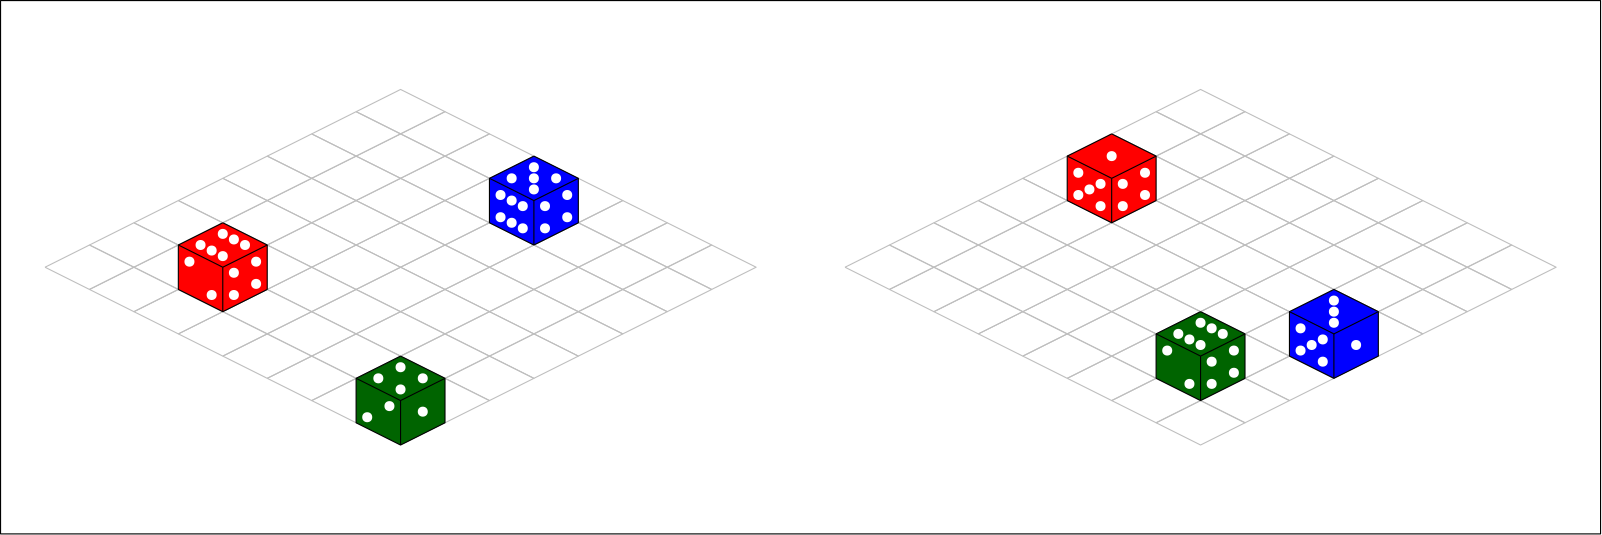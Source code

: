 <?xml version="1.0"?>
<!DOCTYPE ipe SYSTEM "ipe.dtd">
<ipe version="70005" creator="Ipe 7.1.5">
<info created="D:20140607204903" modified="D:20150103173625"/>
<ipestyle name="basic">
<symbol name="arrow/arc(spx)">
<path stroke="sym-stroke" fill="sym-stroke" pen="sym-pen">
0 0 m
-1 0.333 l
-1 -0.333 l
h
</path>
</symbol>
<symbol name="arrow/farc(spx)">
<path stroke="sym-stroke" fill="white" pen="sym-pen">
0 0 m
-1 0.333 l
-1 -0.333 l
h
</path>
</symbol>
<symbol name="mark/circle(sx)" transformations="translations">
<path fill="sym-stroke">
0.6 0 0 0.6 0 0 e
0.4 0 0 0.4 0 0 e
</path>
</symbol>
<symbol name="mark/disk(sx)" transformations="translations">
<path fill="sym-stroke">
0.6 0 0 0.6 0 0 e
</path>
</symbol>
<symbol name="mark/fdisk(sfx)" transformations="translations">
<group>
<path fill="sym-fill">
0.5 0 0 0.5 0 0 e
</path>
<path fill="sym-stroke" fillrule="eofill">
0.6 0 0 0.6 0 0 e
0.4 0 0 0.4 0 0 e
</path>
</group>
</symbol>
<symbol name="mark/box(sx)" transformations="translations">
<path fill="sym-stroke" fillrule="eofill">
-0.6 -0.6 m
0.6 -0.6 l
0.6 0.6 l
-0.6 0.6 l
h
-0.4 -0.4 m
0.4 -0.4 l
0.4 0.4 l
-0.4 0.4 l
h
</path>
</symbol>
<symbol name="mark/square(sx)" transformations="translations">
<path fill="sym-stroke">
-0.6 -0.6 m
0.6 -0.6 l
0.6 0.6 l
-0.6 0.6 l
h
</path>
</symbol>
<symbol name="mark/fsquare(sfx)" transformations="translations">
<group>
<path fill="sym-fill">
-0.5 -0.5 m
0.5 -0.5 l
0.5 0.5 l
-0.5 0.5 l
h
</path>
<path fill="sym-stroke" fillrule="eofill">
-0.6 -0.6 m
0.6 -0.6 l
0.6 0.6 l
-0.6 0.6 l
h
-0.4 -0.4 m
0.4 -0.4 l
0.4 0.4 l
-0.4 0.4 l
h
</path>
</group>
</symbol>
<symbol name="mark/cross(sx)" transformations="translations">
<group>
<path fill="sym-stroke">
-0.43 -0.57 m
0.57 0.43 l
0.43 0.57 l
-0.57 -0.43 l
h
</path>
<path fill="sym-stroke">
-0.43 0.57 m
0.57 -0.43 l
0.43 -0.57 l
-0.57 0.43 l
h
</path>
</group>
</symbol>
<symbol name="arrow/fnormal(spx)">
<path stroke="sym-stroke" fill="white" pen="sym-pen">
0 0 m
-1 0.333 l
-1 -0.333 l
h
</path>
</symbol>
<symbol name="arrow/pointed(spx)">
<path stroke="sym-stroke" fill="sym-stroke" pen="sym-pen">
0 0 m
-1 0.333 l
-0.8 0 l
-1 -0.333 l
h
</path>
</symbol>
<symbol name="arrow/fpointed(spx)">
<path stroke="sym-stroke" fill="white" pen="sym-pen">
0 0 m
-1 0.333 l
-0.8 0 l
-1 -0.333 l
h
</path>
</symbol>
<symbol name="arrow/linear(spx)">
<path stroke="sym-stroke" pen="sym-pen">
-1 0.333 m
0 0 l
-1 -0.333 l
</path>
</symbol>
<symbol name="arrow/fdouble(spx)">
<path stroke="sym-stroke" fill="white" pen="sym-pen">
0 0 m
-1 0.333 l
-1 -0.333 l
h
-1 0 m
-2 0.333 l
-2 -0.333 l
h
</path>
</symbol>
<symbol name="arrow/double(spx)">
<path stroke="sym-stroke" fill="sym-stroke" pen="sym-pen">
0 0 m
-1 0.333 l
-1 -0.333 l
h
-1 0 m
-2 0.333 l
-2 -0.333 l
h
</path>
</symbol>
<pen name="heavier" value="0.8"/>
<pen name="fat" value="1.2"/>
<pen name="ultrafat" value="2"/>
<symbolsize name="large" value="5"/>
<symbolsize name="small" value="2"/>
<symbolsize name="tiny" value="1.1"/>
<arrowsize name="large" value="10"/>
<arrowsize name="small" value="5"/>
<arrowsize name="tiny" value="3"/>
<color name="red" value="1 0 0"/>
<color name="green" value="0 1 0"/>
<color name="blue" value="0 0 1"/>
<color name="yellow" value="1 1 0"/>
<color name="orange" value="1 0.647 0"/>
<color name="gold" value="1 0.843 0"/>
<color name="purple" value="0.627 0.125 0.941"/>
<color name="gray" value="0.745"/>
<color name="brown" value="0.647 0.165 0.165"/>
<color name="navy" value="0 0 0.502"/>
<color name="pink" value="1 0.753 0.796"/>
<color name="seagreen" value="0.18 0.545 0.341"/>
<color name="turquoise" value="0.251 0.878 0.816"/>
<color name="violet" value="0.933 0.51 0.933"/>
<color name="darkblue" value="0 0 0.545"/>
<color name="darkcyan" value="0 0.545 0.545"/>
<color name="darkgray" value="0.663"/>
<color name="darkgreen" value="0 0.392 0"/>
<color name="darkmagenta" value="0.545 0 0.545"/>
<color name="darkorange" value="1 0.549 0"/>
<color name="darkred" value="0.545 0 0"/>
<color name="lightblue" value="0.678 0.847 0.902"/>
<color name="lightcyan" value="0.878 1 1"/>
<color name="lightgray" value="0.827"/>
<color name="lightgreen" value="0.565 0.933 0.565"/>
<color name="lightyellow" value="1 1 0.878"/>
<dashstyle name="dashed" value="[4] 0"/>
<dashstyle name="dotted" value="[1 3] 0"/>
<dashstyle name="dash dotted" value="[4 2 1 2] 0"/>
<dashstyle name="dash dot dotted" value="[4 2 1 2 1 2] 0"/>
<textsize name="large" value="\large"/>
<textsize name="Large" value="\Large"/>
<textsize name="LARGE" value="\LARGE"/>
<textsize name="huge" value="\huge"/>
<textsize name="Huge" value="\Huge"/>
<textsize name="small" value="\small"/>
<textsize name="footnote" value="\footnotesize"/>
<textsize name="tiny" value="\tiny"/>
<textstyle name="center" begin="\begin{center}" end="\end{center}"/>
<textstyle name="itemize" begin="\begin{itemize}" end="\end{itemize}"/>
<textstyle name="item" begin="\begin{itemize}\item{}" end="\end{itemize}"/>
<gridsize name="4 pts" value="4"/>
<gridsize name="8 pts (~3 mm)" value="8"/>
<gridsize name="16 pts (~6 mm)" value="16"/>
<gridsize name="32 pts (~12 mm)" value="32"/>
<gridsize name="10 pts (~3.5 mm)" value="10"/>
<gridsize name="20 pts (~7 mm)" value="20"/>
<gridsize name="14 pts (~5 mm)" value="14"/>
<gridsize name="28 pts (~10 mm)" value="28"/>
<gridsize name="56 pts (~20 mm)" value="56"/>
<anglesize name="90 deg" value="90"/>
<anglesize name="60 deg" value="60"/>
<anglesize name="45 deg" value="45"/>
<anglesize name="30 deg" value="30"/>
<anglesize name="22.5 deg" value="22.5"/>
<tiling name="falling" angle="-60" step="4" width="1"/>
<tiling name="rising" angle="30" step="4" width="1"/>
</ipestyle>
<page>
<layer name="alpha"/>
<layer name="beta"/>
<view layers="alpha beta" active="alpha"/>
<group layer="beta" matrix="0.5 0 0 0.5 0 112">
<path stroke="gray">
256 176 m
288 160 l
320 176 l
288 192 l
256 176 l
</path>
<path matrix="1 0 0 1 32 16" stroke="gray">
256 176 m
288 160 l
320 176 l
288 192 l
256 176 l
</path>
<path matrix="1 0 0 1 64 32" stroke="gray">
256 176 m
288 160 l
320 176 l
288 192 l
256 176 l
</path>
<path matrix="1 0 0 1 96 48" stroke="gray">
256 176 m
288 160 l
320 176 l
288 192 l
256 176 l
</path>
<path matrix="1 0 0 1 128 64" stroke="gray">
256 176 m
288 160 l
320 176 l
288 192 l
256 176 l
</path>
<path matrix="1 0 0 1 160 80" stroke="gray">
256 176 m
288 160 l
320 176 l
288 192 l
256 176 l
</path>
<path matrix="1 0 0 1 192 96" stroke="gray">
256 176 m
288 160 l
320 176 l
288 192 l
256 176 l
</path>
<path matrix="1 0 0 1 224 112" stroke="gray">
256 176 m
288 160 l
320 176 l
288 192 l
256 176 l
</path>
<path matrix="1 0 0 1 -32 16" stroke="gray">
256 176 m
288 160 l
320 176 l
288 192 l
256 176 l
</path>
<path matrix="1 0 0 1 0 32" stroke="gray">
256 176 m
288 160 l
320 176 l
288 192 l
256 176 l
</path>
<path matrix="1 0 0 1 32 48" stroke="gray">
256 176 m
288 160 l
320 176 l
288 192 l
256 176 l
</path>
<path matrix="1 0 0 1 64 64" stroke="gray">
256 176 m
288 160 l
320 176 l
288 192 l
256 176 l
</path>
<path matrix="1 0 0 1 96 80" stroke="gray">
256 176 m
288 160 l
320 176 l
288 192 l
256 176 l
</path>
<path matrix="1 0 0 1 128 96" stroke="gray">
256 176 m
288 160 l
320 176 l
288 192 l
256 176 l
</path>
<path matrix="1 0 0 1 160 112" stroke="gray">
256 176 m
288 160 l
320 176 l
288 192 l
256 176 l
</path>
<path matrix="1 0 0 1 192 128" stroke="gray">
256 176 m
288 160 l
320 176 l
288 192 l
256 176 l
</path>
<path matrix="1 0 0 1 -64 32" stroke="gray">
256 176 m
288 160 l
320 176 l
288 192 l
256 176 l
</path>
<path matrix="1 0 0 1 -32 48" stroke="gray">
256 176 m
288 160 l
320 176 l
288 192 l
256 176 l
</path>
<path matrix="1 0 0 1 0 64" stroke="gray">
256 176 m
288 160 l
320 176 l
288 192 l
256 176 l
</path>
<path matrix="1 0 0 1 32 80" stroke="gray">
256 176 m
288 160 l
320 176 l
288 192 l
256 176 l
</path>
<path matrix="1 0 0 1 64 96" stroke="gray">
256 176 m
288 160 l
320 176 l
288 192 l
256 176 l
</path>
<path matrix="1 0 0 1 96 112" stroke="gray">
256 176 m
288 160 l
320 176 l
288 192 l
256 176 l
</path>
<path matrix="1 0 0 1 128 128" stroke="gray">
256 176 m
288 160 l
320 176 l
288 192 l
256 176 l
</path>
<path matrix="1 0 0 1 160 144" stroke="gray">
256 176 m
288 160 l
320 176 l
288 192 l
256 176 l
</path>
<path matrix="1 0 0 1 -96 48" stroke="gray">
256 176 m
288 160 l
320 176 l
288 192 l
256 176 l
</path>
<path matrix="1 0 0 1 -64 64" stroke="gray">
256 176 m
288 160 l
320 176 l
288 192 l
256 176 l
</path>
<path matrix="1 0 0 1 -32 80" stroke="gray">
256 176 m
288 160 l
320 176 l
288 192 l
256 176 l
</path>
<path matrix="1 0 0 1 0 96" stroke="gray">
256 176 m
288 160 l
320 176 l
288 192 l
256 176 l
</path>
<path matrix="1 0 0 1 32 112" stroke="gray">
256 176 m
288 160 l
320 176 l
288 192 l
256 176 l
</path>
<path matrix="1 0 0 1 64 128" stroke="gray">
256 176 m
288 160 l
320 176 l
288 192 l
256 176 l
</path>
<path matrix="1 0 0 1 96 144" stroke="gray">
256 176 m
288 160 l
320 176 l
288 192 l
256 176 l
</path>
<path matrix="1 0 0 1 128 160" stroke="gray">
256 176 m
288 160 l
320 176 l
288 192 l
256 176 l
</path>
<path matrix="1 0 0 1 -128 64" stroke="gray">
256 176 m
288 160 l
320 176 l
288 192 l
256 176 l
</path>
<path matrix="1 0 0 1 -96 80" stroke="gray">
256 176 m
288 160 l
320 176 l
288 192 l
256 176 l
</path>
<path matrix="1 0 0 1 -64 96" stroke="gray">
256 176 m
288 160 l
320 176 l
288 192 l
256 176 l
</path>
<path matrix="1 0 0 1 -32 112" stroke="gray">
256 176 m
288 160 l
320 176 l
288 192 l
256 176 l
</path>
<path matrix="1 0 0 1 0 128" stroke="gray">
256 176 m
288 160 l
320 176 l
288 192 l
256 176 l
</path>
<path matrix="1 0 0 1 32 144" stroke="gray">
256 176 m
288 160 l
320 176 l
288 192 l
256 176 l
</path>
<path matrix="1 0 0 1 64 160" stroke="gray">
256 176 m
288 160 l
320 176 l
288 192 l
256 176 l
</path>
<path matrix="1 0 0 1 96 176" stroke="gray">
256 176 m
288 160 l
320 176 l
288 192 l
256 176 l
</path>
<path matrix="1 0 0 1 -160 80" stroke="gray">
256 176 m
288 160 l
320 176 l
288 192 l
256 176 l
</path>
<path matrix="1 0 0 1 -128 96" stroke="gray">
256 176 m
288 160 l
320 176 l
288 192 l
256 176 l
</path>
<path matrix="1 0 0 1 -96 112" stroke="gray">
256 176 m
288 160 l
320 176 l
288 192 l
256 176 l
</path>
<path matrix="1 0 0 1 -64 128" stroke="gray">
256 176 m
288 160 l
320 176 l
288 192 l
256 176 l
</path>
<path matrix="1 0 0 1 -32 144" stroke="gray">
256 176 m
288 160 l
320 176 l
288 192 l
256 176 l
</path>
<path matrix="1 0 0 1 0 160" stroke="gray">
256 176 m
288 160 l
320 176 l
288 192 l
256 176 l
</path>
<path matrix="1 0 0 1 32 176" stroke="gray">
256 176 m
288 160 l
320 176 l
288 192 l
256 176 l
</path>
<path matrix="1 0 0 1 64 192" stroke="gray">
256 176 m
288 160 l
320 176 l
288 192 l
256 176 l
</path>
<path matrix="1 0 0 1 -192 96" stroke="gray">
256 176 m
288 160 l
320 176 l
288 192 l
256 176 l
</path>
<path matrix="1 0 0 1 -160 112" stroke="gray">
256 176 m
288 160 l
320 176 l
288 192 l
256 176 l
</path>
<path matrix="1 0 0 1 -128 128" stroke="gray">
256 176 m
288 160 l
320 176 l
288 192 l
256 176 l
</path>
<path matrix="1 0 0 1 -96 144" stroke="gray">
256 176 m
288 160 l
320 176 l
288 192 l
256 176 l
</path>
<path matrix="1 0 0 1 -64 160" stroke="gray">
256 176 m
288 160 l
320 176 l
288 192 l
256 176 l
</path>
<path matrix="1 0 0 1 -32 176" stroke="gray">
256 176 m
288 160 l
320 176 l
288 192 l
256 176 l
</path>
<path matrix="1 0 0 1 0 192" stroke="gray">
256 176 m
288 160 l
320 176 l
288 192 l
256 176 l
</path>
<path matrix="1 0 0 1 32 208" stroke="gray">
256 176 m
288 160 l
320 176 l
288 192 l
256 176 l
</path>
<path matrix="1 0 0 1 -224 112" stroke="gray">
256 176 m
288 160 l
320 176 l
288 192 l
256 176 l
</path>
<path matrix="1 0 0 1 -192 128" stroke="gray">
256 176 m
288 160 l
320 176 l
288 192 l
256 176 l
</path>
<path matrix="1 0 0 1 -160 144" stroke="gray">
256 176 m
288 160 l
320 176 l
288 192 l
256 176 l
</path>
<path matrix="1 0 0 1 -128 160" stroke="gray">
256 176 m
288 160 l
320 176 l
288 192 l
256 176 l
</path>
<path matrix="1 0 0 1 -96 176" stroke="gray">
256 176 m
288 160 l
320 176 l
288 192 l
256 176 l
</path>
<path matrix="1 0 0 1 -64 192" stroke="gray">
256 176 m
288 160 l
320 176 l
288 192 l
256 176 l
</path>
<path matrix="1 0 0 1 -32 208" stroke="gray">
256 176 m
288 160 l
320 176 l
288 192 l
256 176 l
</path>
<path matrix="1 0 0 1 0 224" stroke="gray">
256 176 m
288 160 l
320 176 l
288 192 l
256 176 l
</path>
</group>
<group layer="alpha" matrix="0.5 0 0 0.5 4 36">
<path matrix="1 0 0 1 -136 88" stroke="black" fill="red">
288 384 m
256 368 l
256 336 l
288 320 l
320 336 l
320 368 l
288 384 l
288 384 l
</path>
<path matrix="1 0 0 1 -136 88" stroke="black" fill="red">
256 368 m
288 352 l
320 368 l
320 368 l
</path>
<path matrix="1 0 0 1 -136 88" stroke="black" fill="red">
288 352 m
288 320 l
288 320 l
</path>
</group>
<use matrix="0.5 0 0 0.5 48 32" name="mark/disk(sx)" pos="64 472" size="normal" stroke="white"/>
<use matrix="0.5 0 0 0.5 48 32" name="mark/disk(sx)" pos="72 468" size="normal" stroke="white"/>
<use matrix="0.5 0 0 0.5 48 32" name="mark/disk(sx)" pos="80 464" size="normal" stroke="white"/>
<use matrix="0.5 0 0 0.5 48 32" name="mark/disk(sx)" pos="64 456" size="normal" stroke="white"/>
<use matrix="0.5 0 0 0.5 48 32" name="mark/disk(sx)" pos="56 460" size="normal" stroke="white"/>
<use matrix="0.5 0 0 0.5 48 32" name="mark/disk(sx)" pos="48 464" size="normal" stroke="white"/>
<use matrix="0.5 0 0 0.5 48 32" name="mark/disk(sx)" pos="40 452" size="normal" stroke="white"/>
<use matrix="0.5 0 0 0.5 48 32" name="mark/disk(sx)" pos="56 428" size="normal" stroke="white"/>
<use matrix="0.5 0 0 0.5 48 32" name="mark/disk(sx)" pos="72 444" size="normal" stroke="white"/>
<use matrix="0.5 0 0 0.5 48 32" name="mark/disk(sx)" pos="72 428" size="normal" stroke="white"/>
<use matrix="0.5 0 0 0.5 48 32" name="mark/disk(sx)" pos="88 436" size="normal" stroke="white"/>
<use matrix="0.5 0 0 0.5 48 32" name="mark/disk(sx)" pos="88 452" size="normal" stroke="white"/>
<group matrix="0.5 0 0 0.5 68 -12">
<path matrix="1 0 0 1 -136 88" stroke="black" fill="darkgreen">
288 384 m
256 368 l
256 336 l
288 320 l
320 336 l
320 368 l
288 384 l
288 384 l
</path>
<path matrix="1 0 0 1 -136 88" stroke="black" fill="darkgreen">
256 368 m
288 352 l
320 368 l
320 368 l
</path>
<path matrix="1 0 0 1 -136 88" stroke="black" fill="darkgreen">
288 352 m
288 320 l
288 320 l
</path>
</group>
<use matrix="0.5 0 0 0.5 112 -16" name="mark/disk(sx)" pos="64 472" size="normal" stroke="white"/>
<use matrix="0.5 0 0 0.5 112 -16" name="mark/disk(sx)" pos="80 464" size="normal" stroke="white"/>
<use matrix="0.5 0 0 0.5 112 -16" name="mark/disk(sx)" pos="64 456" size="normal" stroke="white"/>
<use matrix="0.5 0 0 0.5 112 -16" name="mark/disk(sx)" pos="48 464" size="normal" stroke="white"/>
<use matrix="0.5 0 0 0.5 112 -16" name="mark/disk(sx)" pos="40 436" size="normal" stroke="white"/>
<use matrix="0.5 0 0 0.5 112 -16" name="mark/disk(sx)" pos="56 444" size="normal" stroke="white"/>
<use matrix="0.5 0 0 0.5 112 -16" name="mark/disk(sx)" pos="80 440" size="normal" stroke="white"/>
<group matrix="0.5 0 0 0.5 116 60">
<path matrix="1 0 0 1 -136 88" stroke="black" fill="blue">
288 384 m
256 368 l
256 336 l
288 320 l
320 336 l
320 368 l
288 384 l
288 384 l
</path>
<path matrix="1 0 0 1 -136 88" stroke="black" fill="blue">
256 368 m
288 352 l
320 368 l
320 368 l
</path>
<path matrix="1 0 0 1 -136 88" stroke="black" fill="blue">
288 352 m
288 320 l
288 320 l
</path>
</group>
<use matrix="0.5 0 0 0.5 160 56" name="mark/disk(sx)" pos="64 464" size="normal" stroke="white"/>
<use matrix="0.5 0 0 0.5 160 56" name="mark/disk(sx)" pos="64 472" size="normal" stroke="white"/>
<use matrix="0.5 0 0 0.5 160 56" name="mark/disk(sx)" pos="80 464" size="normal" stroke="white"/>
<use matrix="0.5 0 0 0.5 160 56" name="mark/disk(sx)" pos="64 456" size="normal" stroke="white"/>
<use matrix="0.5 0 0 0.5 160 56" name="mark/disk(sx)" pos="48 464" size="normal" stroke="white"/>
<use matrix="0.5 0 0 0.5 160 56" name="mark/disk(sx)" pos="48 448" size="normal" stroke="white"/>
<use matrix="0.5 0 0 0.5 160 56" name="mark/disk(sx)" pos="40 452" size="normal" stroke="white"/>
<use matrix="0.5 0 0 0.5 160 56" name="mark/disk(sx)" pos="40 436" size="normal" stroke="white"/>
<use matrix="0.5 0 0 0.5 160 56" name="mark/disk(sx)" pos="48 432" size="normal" stroke="white"/>
<use matrix="0.5 0 0 0.5 160 56" name="mark/disk(sx)" pos="56 428" size="normal" stroke="white"/>
<use matrix="0.5 0 0 0.5 160 56" name="mark/disk(sx)" pos="56 444" size="normal" stroke="white"/>
<use matrix="0.5 0 0 0.5 160 56" name="mark/disk(sx)" pos="72 444" size="normal" stroke="white"/>
<use matrix="0.5 0 0 0.5 160 56" name="mark/disk(sx)" pos="72 428" size="normal" stroke="white"/>
<use matrix="0.5 0 0 0.5 160 56" name="mark/disk(sx)" pos="88 436" size="normal" stroke="white"/>
<use matrix="0.5 0 0 0.5 160 56" name="mark/disk(sx)" pos="88 452" size="normal" stroke="white"/>
<group layer="beta" matrix="0.5 0 0 0.5 288 112">
<path stroke="gray">
256 176 m
288 160 l
320 176 l
288 192 l
256 176 l
</path>
<path matrix="1 0 0 1 32 16" stroke="gray">
256 176 m
288 160 l
320 176 l
288 192 l
256 176 l
</path>
<path matrix="1 0 0 1 64 32" stroke="gray">
256 176 m
288 160 l
320 176 l
288 192 l
256 176 l
</path>
<path matrix="1 0 0 1 96 48" stroke="gray">
256 176 m
288 160 l
320 176 l
288 192 l
256 176 l
</path>
<path matrix="1 0 0 1 128 64" stroke="gray">
256 176 m
288 160 l
320 176 l
288 192 l
256 176 l
</path>
<path matrix="1 0 0 1 160 80" stroke="gray">
256 176 m
288 160 l
320 176 l
288 192 l
256 176 l
</path>
<path matrix="1 0 0 1 192 96" stroke="gray">
256 176 m
288 160 l
320 176 l
288 192 l
256 176 l
</path>
<path matrix="1 0 0 1 224 112" stroke="gray">
256 176 m
288 160 l
320 176 l
288 192 l
256 176 l
</path>
<path matrix="1 0 0 1 -32 16" stroke="gray">
256 176 m
288 160 l
320 176 l
288 192 l
256 176 l
</path>
<path matrix="1 0 0 1 0 32" stroke="gray">
256 176 m
288 160 l
320 176 l
288 192 l
256 176 l
</path>
<path matrix="1 0 0 1 32 48" stroke="gray">
256 176 m
288 160 l
320 176 l
288 192 l
256 176 l
</path>
<path matrix="1 0 0 1 64 64" stroke="gray">
256 176 m
288 160 l
320 176 l
288 192 l
256 176 l
</path>
<path matrix="1 0 0 1 96 80" stroke="gray">
256 176 m
288 160 l
320 176 l
288 192 l
256 176 l
</path>
<path matrix="1 0 0 1 128 96" stroke="gray">
256 176 m
288 160 l
320 176 l
288 192 l
256 176 l
</path>
<path matrix="1 0 0 1 160 112" stroke="gray">
256 176 m
288 160 l
320 176 l
288 192 l
256 176 l
</path>
<path matrix="1 0 0 1 192 128" stroke="gray">
256 176 m
288 160 l
320 176 l
288 192 l
256 176 l
</path>
<path matrix="1 0 0 1 -64 32" stroke="gray">
256 176 m
288 160 l
320 176 l
288 192 l
256 176 l
</path>
<path matrix="1 0 0 1 -32 48" stroke="gray">
256 176 m
288 160 l
320 176 l
288 192 l
256 176 l
</path>
<path matrix="1 0 0 1 0 64" stroke="gray">
256 176 m
288 160 l
320 176 l
288 192 l
256 176 l
</path>
<path matrix="1 0 0 1 32 80" stroke="gray">
256 176 m
288 160 l
320 176 l
288 192 l
256 176 l
</path>
<path matrix="1 0 0 1 64 96" stroke="gray">
256 176 m
288 160 l
320 176 l
288 192 l
256 176 l
</path>
<path matrix="1 0 0 1 96 112" stroke="gray">
256 176 m
288 160 l
320 176 l
288 192 l
256 176 l
</path>
<path matrix="1 0 0 1 128 128" stroke="gray">
256 176 m
288 160 l
320 176 l
288 192 l
256 176 l
</path>
<path matrix="1 0 0 1 160 144" stroke="gray">
256 176 m
288 160 l
320 176 l
288 192 l
256 176 l
</path>
<path matrix="1 0 0 1 -96 48" stroke="gray">
256 176 m
288 160 l
320 176 l
288 192 l
256 176 l
</path>
<path matrix="1 0 0 1 -64 64" stroke="gray">
256 176 m
288 160 l
320 176 l
288 192 l
256 176 l
</path>
<path matrix="1 0 0 1 -32 80" stroke="gray">
256 176 m
288 160 l
320 176 l
288 192 l
256 176 l
</path>
<path matrix="1 0 0 1 0 96" stroke="gray">
256 176 m
288 160 l
320 176 l
288 192 l
256 176 l
</path>
<path matrix="1 0 0 1 32 112" stroke="gray">
256 176 m
288 160 l
320 176 l
288 192 l
256 176 l
</path>
<path matrix="1 0 0 1 64 128" stroke="gray">
256 176 m
288 160 l
320 176 l
288 192 l
256 176 l
</path>
<path matrix="1 0 0 1 96 144" stroke="gray">
256 176 m
288 160 l
320 176 l
288 192 l
256 176 l
</path>
<path matrix="1 0 0 1 128 160" stroke="gray">
256 176 m
288 160 l
320 176 l
288 192 l
256 176 l
</path>
<path matrix="1 0 0 1 -128 64" stroke="gray">
256 176 m
288 160 l
320 176 l
288 192 l
256 176 l
</path>
<path matrix="1 0 0 1 -96 80" stroke="gray">
256 176 m
288 160 l
320 176 l
288 192 l
256 176 l
</path>
<path matrix="1 0 0 1 -64 96" stroke="gray">
256 176 m
288 160 l
320 176 l
288 192 l
256 176 l
</path>
<path matrix="1 0 0 1 -32 112" stroke="gray">
256 176 m
288 160 l
320 176 l
288 192 l
256 176 l
</path>
<path matrix="1 0 0 1 0 128" stroke="gray">
256 176 m
288 160 l
320 176 l
288 192 l
256 176 l
</path>
<path matrix="1 0 0 1 32 144" stroke="gray">
256 176 m
288 160 l
320 176 l
288 192 l
256 176 l
</path>
<path matrix="1 0 0 1 64 160" stroke="gray">
256 176 m
288 160 l
320 176 l
288 192 l
256 176 l
</path>
<path matrix="1 0 0 1 96 176" stroke="gray">
256 176 m
288 160 l
320 176 l
288 192 l
256 176 l
</path>
<path matrix="1 0 0 1 -160 80" stroke="gray">
256 176 m
288 160 l
320 176 l
288 192 l
256 176 l
</path>
<path matrix="1 0 0 1 -128 96" stroke="gray">
256 176 m
288 160 l
320 176 l
288 192 l
256 176 l
</path>
<path matrix="1 0 0 1 -96 112" stroke="gray">
256 176 m
288 160 l
320 176 l
288 192 l
256 176 l
</path>
<path matrix="1 0 0 1 -64 128" stroke="gray">
256 176 m
288 160 l
320 176 l
288 192 l
256 176 l
</path>
<path matrix="1 0 0 1 -32 144" stroke="gray">
256 176 m
288 160 l
320 176 l
288 192 l
256 176 l
</path>
<path matrix="1 0 0 1 0 160" stroke="gray">
256 176 m
288 160 l
320 176 l
288 192 l
256 176 l
</path>
<path matrix="1 0 0 1 32 176" stroke="gray">
256 176 m
288 160 l
320 176 l
288 192 l
256 176 l
</path>
<path matrix="1 0 0 1 64 192" stroke="gray">
256 176 m
288 160 l
320 176 l
288 192 l
256 176 l
</path>
<path matrix="1 0 0 1 -192 96" stroke="gray">
256 176 m
288 160 l
320 176 l
288 192 l
256 176 l
</path>
<path matrix="1 0 0 1 -160 112" stroke="gray">
256 176 m
288 160 l
320 176 l
288 192 l
256 176 l
</path>
<path matrix="1 0 0 1 -128 128" stroke="gray">
256 176 m
288 160 l
320 176 l
288 192 l
256 176 l
</path>
<path matrix="1 0 0 1 -96 144" stroke="gray">
256 176 m
288 160 l
320 176 l
288 192 l
256 176 l
</path>
<path matrix="1 0 0 1 -64 160" stroke="gray">
256 176 m
288 160 l
320 176 l
288 192 l
256 176 l
</path>
<path matrix="1 0 0 1 -32 176" stroke="gray">
256 176 m
288 160 l
320 176 l
288 192 l
256 176 l
</path>
<path matrix="1 0 0 1 0 192" stroke="gray">
256 176 m
288 160 l
320 176 l
288 192 l
256 176 l
</path>
<path matrix="1 0 0 1 32 208" stroke="gray">
256 176 m
288 160 l
320 176 l
288 192 l
256 176 l
</path>
<path matrix="1 0 0 1 -224 112" stroke="gray">
256 176 m
288 160 l
320 176 l
288 192 l
256 176 l
</path>
<path matrix="1 0 0 1 -192 128" stroke="gray">
256 176 m
288 160 l
320 176 l
288 192 l
256 176 l
</path>
<path matrix="1 0 0 1 -160 144" stroke="gray">
256 176 m
288 160 l
320 176 l
288 192 l
256 176 l
</path>
<path matrix="1 0 0 1 -128 160" stroke="gray">
256 176 m
288 160 l
320 176 l
288 192 l
256 176 l
</path>
<path matrix="1 0 0 1 -96 176" stroke="gray">
256 176 m
288 160 l
320 176 l
288 192 l
256 176 l
</path>
<path matrix="1 0 0 1 -64 192" stroke="gray">
256 176 m
288 160 l
320 176 l
288 192 l
256 176 l
</path>
<path matrix="1 0 0 1 -32 208" stroke="gray">
256 176 m
288 160 l
320 176 l
288 192 l
256 176 l
</path>
<path matrix="1 0 0 1 0 224" stroke="gray">
256 176 m
288 160 l
320 176 l
288 192 l
256 176 l
</path>
</group>
<group layer="alpha" matrix="0.5 0 0 0.5 324 68">
<path matrix="1 0 0 1 -136 88" stroke="black" fill="red">
288 384 m
256 368 l
256 336 l
288 320 l
320 336 l
320 368 l
288 384 l
288 384 l
</path>
<path matrix="1 0 0 1 -136 88" stroke="black" fill="red">
256 368 m
288 352 l
320 368 l
320 368 l
</path>
<path matrix="1 0 0 1 -136 88" stroke="black" fill="red">
288 352 m
288 320 l
288 320 l
</path>
</group>
<use matrix="0.5 0 0 0.5 368 64" name="mark/disk(sx)" pos="64 464" size="normal" stroke="white"/>
<use matrix="0.5 0 0 0.5 368 64" name="mark/disk(sx)" pos="48 440" size="normal" stroke="white"/>
<use matrix="0.5 0 0 0.5 368 64" name="mark/disk(sx)" pos="40 452" size="normal" stroke="white"/>
<use matrix="0.5 0 0 0.5 368 64" name="mark/disk(sx)" pos="40 436" size="normal" stroke="white"/>
<use matrix="0.5 0 0 0.5 368 64" name="mark/disk(sx)" pos="56 428" size="normal" stroke="white"/>
<use matrix="0.5 0 0 0.5 368 64" name="mark/disk(sx)" pos="56 444" size="normal" stroke="white"/>
<use matrix="0.5 0 0 0.5 368 64" name="mark/disk(sx)" pos="72 444" size="normal" stroke="white"/>
<use matrix="0.5 0 0 0.5 368 64" name="mark/disk(sx)" pos="72 428" size="normal" stroke="white"/>
<use matrix="0.5 0 0 0.5 368 64" name="mark/disk(sx)" pos="88 436" size="normal" stroke="white"/>
<use matrix="0.5 0 0 0.5 368 64" name="mark/disk(sx)" pos="88 452" size="normal" stroke="white"/>
<group matrix="0.5 0 0 0.5 356 4">
<path matrix="1 0 0 1 -136 88" stroke="black" fill="darkgreen">
288 384 m
256 368 l
256 336 l
288 320 l
320 336 l
320 368 l
288 384 l
288 384 l
</path>
<path matrix="1 0 0 1 -136 88" stroke="black" fill="darkgreen">
256 368 m
288 352 l
320 368 l
320 368 l
</path>
<path matrix="1 0 0 1 -136 88" stroke="black" fill="darkgreen">
288 352 m
288 320 l
288 320 l
</path>
</group>
<use matrix="0.5 0 0 0.5 400 0" name="mark/disk(sx)" pos="64 472" size="normal" stroke="white"/>
<use matrix="0.5 0 0 0.5 400 0" name="mark/disk(sx)" pos="72 468" size="normal" stroke="white"/>
<use matrix="0.5 0 0 0.5 400 0" name="mark/disk(sx)" pos="80 464" size="normal" stroke="white"/>
<use matrix="0.5 0 0 0.5 400 0" name="mark/disk(sx)" pos="64 456" size="normal" stroke="white"/>
<use matrix="0.5 0 0 0.5 400 0" name="mark/disk(sx)" pos="56 460" size="normal" stroke="white"/>
<use matrix="0.5 0 0 0.5 400 0" name="mark/disk(sx)" pos="48 464" size="normal" stroke="white"/>
<use matrix="0.5 0 0 0.5 400 0" name="mark/disk(sx)" pos="40 452" size="normal" stroke="white"/>
<use matrix="0.5 0 0 0.5 400 0" name="mark/disk(sx)" pos="56 428" size="normal" stroke="white"/>
<use matrix="0.5 0 0 0.5 400 0" name="mark/disk(sx)" pos="72 444" size="normal" stroke="white"/>
<use matrix="0.5 0 0 0.5 400 0" name="mark/disk(sx)" pos="72 428" size="normal" stroke="white"/>
<use matrix="0.5 0 0 0.5 400 0" name="mark/disk(sx)" pos="88 436" size="normal" stroke="white"/>
<use matrix="0.5 0 0 0.5 400 0" name="mark/disk(sx)" pos="88 452" size="normal" stroke="white"/>
<path layer="beta" matrix="1 0 0 1 -16 0" transformations="translations" stroke="black">
16 352 m
16 160 l
592 160 l
592 352 l
h
</path>
<group layer="alpha" matrix="1 0 0 1 -32 -16">
<group matrix="0.5 0 0 0.5 436 28">
<path matrix="1 0 0 1 -136 88" stroke="black" fill="blue">
288 384 m
256 368 l
256 336 l
288 320 l
320 336 l
320 368 l
288 384 l
288 384 l
</path>
<path matrix="1 0 0 1 -136 88" stroke="black" fill="blue">
256 368 m
288 352 l
320 368 l
320 368 l
</path>
<path matrix="1 0 0 1 -136 88" stroke="black" fill="blue">
288 352 m
288 320 l
288 320 l
</path>
</group>
<use matrix="0.5 0 0 0.5 480 24" name="mark/disk(sx)" pos="64 464" size="normal" stroke="white"/>
<use matrix="0.5 0 0 0.5 480 24" name="mark/disk(sx)" pos="64 472" size="normal" stroke="white"/>
<use matrix="0.5 0 0 0.5 480 24" name="mark/disk(sx)" pos="64 456" size="normal" stroke="white"/>
<use matrix="0.5 0 0 0.5 480 24" name="mark/disk(sx)" pos="48 440" size="normal" stroke="white"/>
<use matrix="0.5 0 0 0.5 480 24" name="mark/disk(sx)" pos="40 452" size="normal" stroke="white"/>
<use matrix="0.5 0 0 0.5 480 24" name="mark/disk(sx)" pos="40 436" size="normal" stroke="white"/>
<use matrix="0.5 0 0 0.5 480 24" name="mark/disk(sx)" pos="56 428" size="normal" stroke="white"/>
<use matrix="0.5 0 0 0.5 480 24" name="mark/disk(sx)" pos="56 444" size="normal" stroke="white"/>
<use matrix="0.5 0 0 0.5 480 24" name="mark/disk(sx)" pos="80 440" size="normal" stroke="white"/>
</group>
</page>
</ipe>

